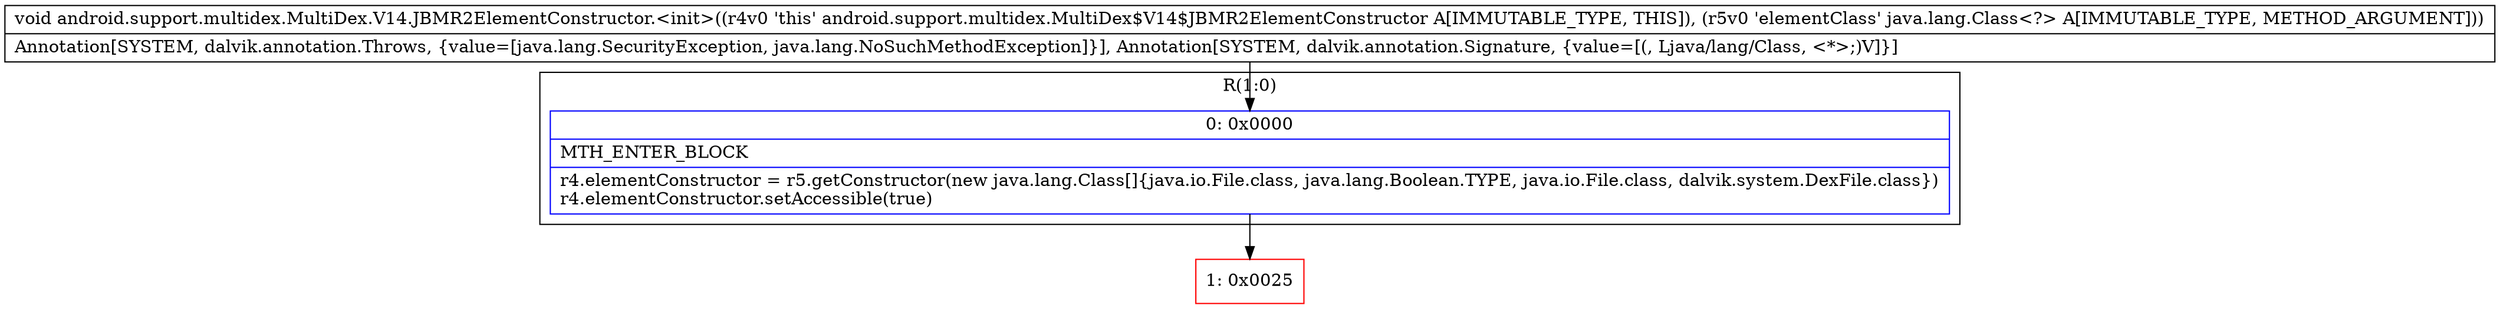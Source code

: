digraph "CFG forandroid.support.multidex.MultiDex.V14.JBMR2ElementConstructor.\<init\>(Ljava\/lang\/Class;)V" {
subgraph cluster_Region_893106450 {
label = "R(1:0)";
node [shape=record,color=blue];
Node_0 [shape=record,label="{0\:\ 0x0000|MTH_ENTER_BLOCK\l|r4.elementConstructor = r5.getConstructor(new java.lang.Class[]\{java.io.File.class, java.lang.Boolean.TYPE, java.io.File.class, dalvik.system.DexFile.class\})\lr4.elementConstructor.setAccessible(true)\l}"];
}
Node_1 [shape=record,color=red,label="{1\:\ 0x0025}"];
MethodNode[shape=record,label="{void android.support.multidex.MultiDex.V14.JBMR2ElementConstructor.\<init\>((r4v0 'this' android.support.multidex.MultiDex$V14$JBMR2ElementConstructor A[IMMUTABLE_TYPE, THIS]), (r5v0 'elementClass' java.lang.Class\<?\> A[IMMUTABLE_TYPE, METHOD_ARGUMENT]))  | Annotation[SYSTEM, dalvik.annotation.Throws, \{value=[java.lang.SecurityException, java.lang.NoSuchMethodException]\}], Annotation[SYSTEM, dalvik.annotation.Signature, \{value=[(, Ljava\/lang\/Class, \<*\>;)V]\}]\l}"];
MethodNode -> Node_0;
Node_0 -> Node_1;
}

